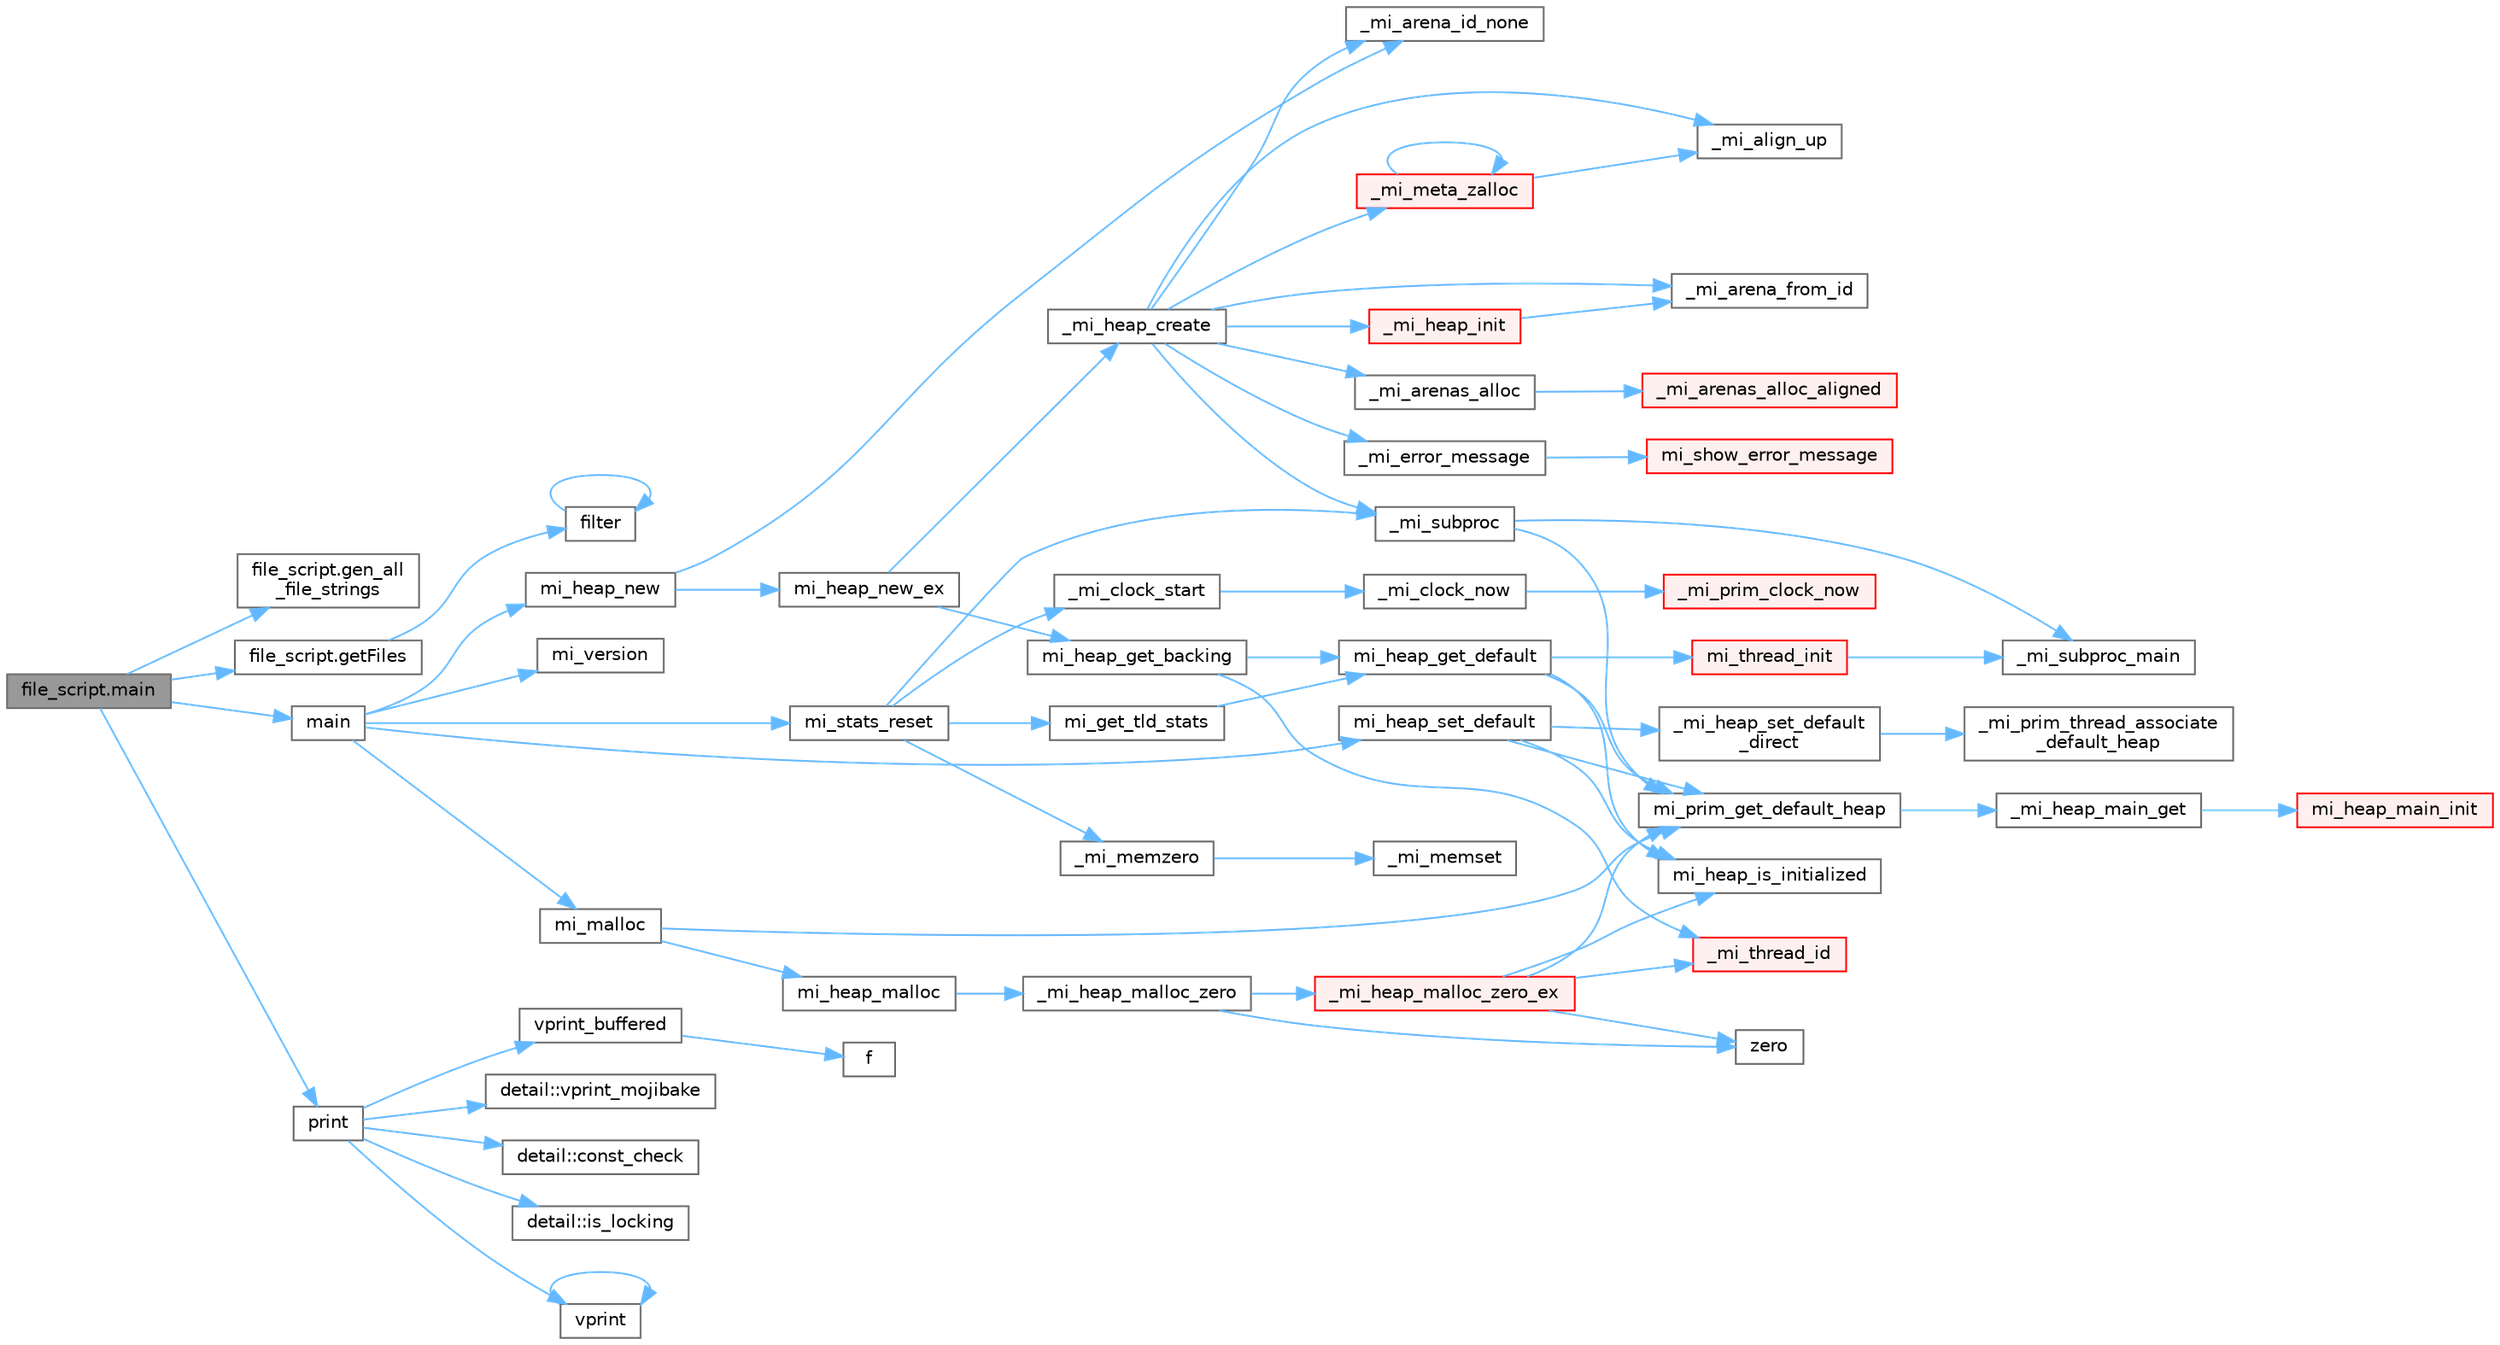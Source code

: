 digraph "file_script.main"
{
 // LATEX_PDF_SIZE
  bgcolor="transparent";
  edge [fontname=Helvetica,fontsize=10,labelfontname=Helvetica,labelfontsize=10];
  node [fontname=Helvetica,fontsize=10,shape=box,height=0.2,width=0.4];
  rankdir="LR";
  Node1 [id="Node000001",label="file_script.main",height=0.2,width=0.4,color="gray40", fillcolor="grey60", style="filled", fontcolor="black",tooltip=" "];
  Node1 -> Node2 [id="edge1_Node000001_Node000002",color="steelblue1",style="solid",tooltip=" "];
  Node2 [id="Node000002",label="file_script.gen_all\l_file_strings",height=0.2,width=0.4,color="grey40", fillcolor="white", style="filled",URL="$namespacefile__script.html#a08f9af2fe77d9ec528018ac2ab7cba37",tooltip=" "];
  Node1 -> Node3 [id="edge2_Node000001_Node000003",color="steelblue1",style="solid",tooltip=" "];
  Node3 [id="Node000003",label="file_script.getFiles",height=0.2,width=0.4,color="grey40", fillcolor="white", style="filled",URL="$namespacefile__script.html#a6ad547104564a969851bbeb5f819f3df",tooltip=" "];
  Node3 -> Node4 [id="edge3_Node000003_Node000004",color="steelblue1",style="solid",tooltip=" "];
  Node4 [id="Node000004",label="filter",height=0.2,width=0.4,color="grey40", fillcolor="white", style="filled",URL="$spine-cocos2dx_8cpp.html#ae976ff2ddeccb72b53e8f53775044589",tooltip=" "];
  Node4 -> Node4 [id="edge4_Node000004_Node000004",color="steelblue1",style="solid",tooltip=" "];
  Node1 -> Node5 [id="edge5_Node000001_Node000005",color="steelblue1",style="solid",tooltip=" "];
  Node5 [id="Node000005",label="main",height=0.2,width=0.4,color="grey40", fillcolor="white", style="filled",URL="$main-override-static_8c.html#ae66f6b31b5ad750f1fe042a706a4e3d4",tooltip=" "];
  Node5 -> Node6 [id="edge6_Node000005_Node000006",color="steelblue1",style="solid",tooltip=" "];
  Node6 [id="Node000006",label="mi_heap_new",height=0.2,width=0.4,color="grey40", fillcolor="white", style="filled",URL="$group__heap.html#gaa718bb226ec0546ba6d1b6cb32179f3a",tooltip="Create a new heap that can be used for allocation."];
  Node6 -> Node7 [id="edge7_Node000006_Node000007",color="steelblue1",style="solid",tooltip=" "];
  Node7 [id="Node000007",label="_mi_arena_id_none",height=0.2,width=0.4,color="grey40", fillcolor="white", style="filled",URL="$arena_8c.html#a3f182e53b3afc059fe50cb4ad6756dc1",tooltip=" "];
  Node6 -> Node8 [id="edge8_Node000006_Node000008",color="steelblue1",style="solid",tooltip=" "];
  Node8 [id="Node000008",label="mi_heap_new_ex",height=0.2,width=0.4,color="grey40", fillcolor="white", style="filled",URL="$group__extended.html#ga3ae360583f4351aa5267ee7e43008faf",tooltip="Create a new heap"];
  Node8 -> Node9 [id="edge9_Node000008_Node000009",color="steelblue1",style="solid",tooltip=" "];
  Node9 [id="Node000009",label="_mi_heap_create",height=0.2,width=0.4,color="grey40", fillcolor="white", style="filled",URL="$heap_8c.html#ab157bb90e19404331b916893a0ad27a2",tooltip=" "];
  Node9 -> Node10 [id="edge10_Node000009_Node000010",color="steelblue1",style="solid",tooltip=" "];
  Node10 [id="Node000010",label="_mi_align_up",height=0.2,width=0.4,color="grey40", fillcolor="white", style="filled",URL="$_e_a_s_t_l_2packages_2mimalloc_2include_2mimalloc_2internal_8h.html#a7f35944d44d8a16365072023dd19e0da",tooltip=" "];
  Node9 -> Node11 [id="edge11_Node000009_Node000011",color="steelblue1",style="solid",tooltip=" "];
  Node11 [id="Node000011",label="_mi_arena_from_id",height=0.2,width=0.4,color="grey40", fillcolor="white", style="filled",URL="$arena_8c.html#a3b9deaaeb6e6725448b686d3025260ef",tooltip=" "];
  Node9 -> Node7 [id="edge12_Node000009_Node000007",color="steelblue1",style="solid",tooltip=" "];
  Node9 -> Node12 [id="edge13_Node000009_Node000012",color="steelblue1",style="solid",tooltip=" "];
  Node12 [id="Node000012",label="_mi_arenas_alloc",height=0.2,width=0.4,color="grey40", fillcolor="white", style="filled",URL="$arena_8c.html#aef9cc60b19204b141072ef923ee3d76f",tooltip=" "];
  Node12 -> Node13 [id="edge14_Node000012_Node000013",color="steelblue1",style="solid",tooltip=" "];
  Node13 [id="Node000013",label="_mi_arenas_alloc_aligned",height=0.2,width=0.4,color="red", fillcolor="#FFF0F0", style="filled",URL="$arena_8c.html#ac3ca9c0300ae2a2e700ec85ebe85d461",tooltip=" "];
  Node9 -> Node150 [id="edge15_Node000009_Node000150",color="steelblue1",style="solid",tooltip=" "];
  Node150 [id="Node000150",label="_mi_error_message",height=0.2,width=0.4,color="grey40", fillcolor="white", style="filled",URL="$options_8c.html#a2bebc073bcaac71658e57bb260c2e426",tooltip=" "];
  Node150 -> Node151 [id="edge16_Node000150_Node000151",color="steelblue1",style="solid",tooltip=" "];
  Node151 [id="Node000151",label="mi_show_error_message",height=0.2,width=0.4,color="red", fillcolor="#FFF0F0", style="filled",URL="$options_8c.html#a025f32c63014753e87fd7a579d2bb8aa",tooltip=" "];
  Node9 -> Node252 [id="edge17_Node000009_Node000252",color="steelblue1",style="solid",tooltip=" "];
  Node252 [id="Node000252",label="_mi_heap_init",height=0.2,width=0.4,color="red", fillcolor="#FFF0F0", style="filled",URL="$heap_8c.html#a699ed0543c15171845b3778021c7d1c2",tooltip=" "];
  Node252 -> Node11 [id="edge18_Node000252_Node000011",color="steelblue1",style="solid",tooltip=" "];
  Node9 -> Node257 [id="edge19_Node000009_Node000257",color="steelblue1",style="solid",tooltip=" "];
  Node257 [id="Node000257",label="_mi_meta_zalloc",height=0.2,width=0.4,color="red", fillcolor="#FFF0F0", style="filled",URL="$arena-meta_8c.html#a31a659497b10a801687c27c99ab780ae",tooltip=" "];
  Node257 -> Node10 [id="edge20_Node000257_Node000010",color="steelblue1",style="solid",tooltip=" "];
  Node257 -> Node257 [id="edge21_Node000257_Node000257",color="steelblue1",style="solid",tooltip=" "];
  Node9 -> Node113 [id="edge22_Node000009_Node000113",color="steelblue1",style="solid",tooltip=" "];
  Node113 [id="Node000113",label="_mi_subproc",height=0.2,width=0.4,color="grey40", fillcolor="white", style="filled",URL="$_e_a_s_t_l_2packages_2mimalloc_2src_2init_8c.html#ad7ba0b811f08490a3e64e9a7b3a03486",tooltip=" "];
  Node113 -> Node114 [id="edge23_Node000113_Node000114",color="steelblue1",style="solid",tooltip=" "];
  Node114 [id="Node000114",label="_mi_subproc_main",height=0.2,width=0.4,color="grey40", fillcolor="white", style="filled",URL="$_e_a_s_t_l_2packages_2mimalloc_2src_2init_8c.html#ab41c4f33f8195e6f62d943dc4d0a8d8a",tooltip=" "];
  Node113 -> Node115 [id="edge24_Node000113_Node000115",color="steelblue1",style="solid",tooltip=" "];
  Node115 [id="Node000115",label="mi_prim_get_default_heap",height=0.2,width=0.4,color="grey40", fillcolor="white", style="filled",URL="$prim_8h.html#a986e62564728229db3ccecbd6e97fd98",tooltip=" "];
  Node115 -> Node116 [id="edge25_Node000115_Node000116",color="steelblue1",style="solid",tooltip=" "];
  Node116 [id="Node000116",label="_mi_heap_main_get",height=0.2,width=0.4,color="grey40", fillcolor="white", style="filled",URL="$_e_a_s_t_l_2packages_2mimalloc_2src_2init_8c.html#a1feeb4148fb048caf23361152895a55c",tooltip=" "];
  Node116 -> Node117 [id="edge26_Node000116_Node000117",color="steelblue1",style="solid",tooltip=" "];
  Node117 [id="Node000117",label="mi_heap_main_init",height=0.2,width=0.4,color="red", fillcolor="#FFF0F0", style="filled",URL="$_e_a_s_t_l_2packages_2mimalloc_2src_2init_8c.html#a5d8b12ae7942ecf3eb4e8ffd313a263a",tooltip=" "];
  Node8 -> Node262 [id="edge27_Node000008_Node000262",color="steelblue1",style="solid",tooltip=" "];
  Node262 [id="Node000262",label="mi_heap_get_backing",height=0.2,width=0.4,color="grey40", fillcolor="white", style="filled",URL="$group__heap.html#gac6ac9f0e7be9ab4ff70acfc8dad1235a",tooltip=" "];
  Node262 -> Node48 [id="edge28_Node000262_Node000048",color="steelblue1",style="solid",tooltip=" "];
  Node48 [id="Node000048",label="_mi_thread_id",height=0.2,width=0.4,color="red", fillcolor="#FFF0F0", style="filled",URL="$_e_a_s_t_l_2packages_2mimalloc_2src_2init_8c.html#a43068a36d7dea6ccf1e3558a27e22993",tooltip=" "];
  Node262 -> Node263 [id="edge29_Node000262_Node000263",color="steelblue1",style="solid",tooltip=" "];
  Node263 [id="Node000263",label="mi_heap_get_default",height=0.2,width=0.4,color="grey40", fillcolor="white", style="filled",URL="$group__heap.html#ga14c667a6e2c5d28762d8cb7d4e057909",tooltip=" "];
  Node263 -> Node264 [id="edge30_Node000263_Node000264",color="steelblue1",style="solid",tooltip=" "];
  Node264 [id="Node000264",label="mi_heap_is_initialized",height=0.2,width=0.4,color="grey40", fillcolor="white", style="filled",URL="$_e_a_s_t_l_2packages_2mimalloc_2include_2mimalloc_2internal_8h.html#a320c7d8a15c57974d3b105558a2a55e6",tooltip=" "];
  Node263 -> Node115 [id="edge31_Node000263_Node000115",color="steelblue1",style="solid",tooltip=" "];
  Node263 -> Node265 [id="edge32_Node000263_Node000265",color="steelblue1",style="solid",tooltip=" "];
  Node265 [id="Node000265",label="mi_thread_init",height=0.2,width=0.4,color="red", fillcolor="#FFF0F0", style="filled",URL="$group__extended.html#gaf8e73efc2cbca9ebfdfb166983a04c17",tooltip=" "];
  Node265 -> Node114 [id="edge33_Node000265_Node000114",color="steelblue1",style="solid",tooltip=" "];
  Node5 -> Node305 [id="edge34_Node000005_Node000305",color="steelblue1",style="solid",tooltip=" "];
  Node305 [id="Node000305",label="mi_heap_set_default",height=0.2,width=0.4,color="grey40", fillcolor="white", style="filled",URL="$group__heap.html#ga349b677dec7da5eacdbc7a385bd62a4a",tooltip=" "];
  Node305 -> Node267 [id="edge35_Node000305_Node000267",color="steelblue1",style="solid",tooltip=" "];
  Node267 [id="Node000267",label="_mi_heap_set_default\l_direct",height=0.2,width=0.4,color="grey40", fillcolor="white", style="filled",URL="$_e_a_s_t_l_2packages_2mimalloc_2src_2init_8c.html#a96662339b7c5ce88bc64ce34ac3afd62",tooltip=" "];
  Node267 -> Node268 [id="edge36_Node000267_Node000268",color="steelblue1",style="solid",tooltip=" "];
  Node268 [id="Node000268",label="_mi_prim_thread_associate\l_default_heap",height=0.2,width=0.4,color="grey40", fillcolor="white", style="filled",URL="$windows_2prim_8c.html#a14b6be498e17cdf74c6b5cb38c2ec306",tooltip=" "];
  Node305 -> Node264 [id="edge37_Node000305_Node000264",color="steelblue1",style="solid",tooltip=" "];
  Node305 -> Node115 [id="edge38_Node000305_Node000115",color="steelblue1",style="solid",tooltip=" "];
  Node5 -> Node306 [id="edge39_Node000005_Node000306",color="steelblue1",style="solid",tooltip=" "];
  Node306 [id="Node000306",label="mi_malloc",height=0.2,width=0.4,color="grey40", fillcolor="white", style="filled",URL="$group__malloc.html#gae1dd97b542420c87ae085e822b1229e8",tooltip=" "];
  Node306 -> Node307 [id="edge40_Node000306_Node000307",color="steelblue1",style="solid",tooltip=" "];
  Node307 [id="Node000307",label="mi_heap_malloc",height=0.2,width=0.4,color="grey40", fillcolor="white", style="filled",URL="$group__heap.html#gab374e206c7034e0d899fb934e4f4a863",tooltip=" "];
  Node307 -> Node308 [id="edge41_Node000307_Node000308",color="steelblue1",style="solid",tooltip=" "];
  Node308 [id="Node000308",label="_mi_heap_malloc_zero",height=0.2,width=0.4,color="grey40", fillcolor="white", style="filled",URL="$alloc_8c.html#a4f6dd9bc8d4e47e98566ee77883d703e",tooltip=" "];
  Node308 -> Node309 [id="edge42_Node000308_Node000309",color="steelblue1",style="solid",tooltip=" "];
  Node309 [id="Node000309",label="_mi_heap_malloc_zero_ex",height=0.2,width=0.4,color="red", fillcolor="#FFF0F0", style="filled",URL="$alloc_8c.html#a834d11c48c89145e6844b786afa5b7f1",tooltip=" "];
  Node309 -> Node48 [id="edge43_Node000309_Node000048",color="steelblue1",style="solid",tooltip=" "];
  Node309 -> Node264 [id="edge44_Node000309_Node000264",color="steelblue1",style="solid",tooltip=" "];
  Node309 -> Node115 [id="edge45_Node000309_Node000115",color="steelblue1",style="solid",tooltip=" "];
  Node309 -> Node286 [id="edge46_Node000309_Node000286",color="steelblue1",style="solid",tooltip=" "];
  Node286 [id="Node000286",label="zero",height=0.2,width=0.4,color="grey40", fillcolor="white", style="filled",URL="$svd__common_8h.html#a4a86f5596ff1afa9113ff6cc07a60453",tooltip=" "];
  Node308 -> Node286 [id="edge47_Node000308_Node000286",color="steelblue1",style="solid",tooltip=" "];
  Node306 -> Node115 [id="edge48_Node000306_Node000115",color="steelblue1",style="solid",tooltip=" "];
  Node5 -> Node303 [id="edge49_Node000005_Node000303",color="steelblue1",style="solid",tooltip=" "];
  Node303 [id="Node000303",label="mi_stats_reset",height=0.2,width=0.4,color="grey40", fillcolor="white", style="filled",URL="$group__extended.html#ga3bb8468b8cfcc6e2a61d98aee85c5f99",tooltip="Reset statistics."];
  Node303 -> Node296 [id="edge50_Node000303_Node000296",color="steelblue1",style="solid",tooltip=" "];
  Node296 [id="Node000296",label="_mi_clock_start",height=0.2,width=0.4,color="grey40", fillcolor="white", style="filled",URL="$stats_8c.html#a3b13638e7aabe56a25fcdf09deefee42",tooltip=" "];
  Node296 -> Node295 [id="edge51_Node000296_Node000295",color="steelblue1",style="solid",tooltip=" "];
  Node295 [id="Node000295",label="_mi_clock_now",height=0.2,width=0.4,color="grey40", fillcolor="white", style="filled",URL="$stats_8c.html#a93c8529a1e3131fd656d6d3fa42198ee",tooltip=" "];
  Node295 -> Node128 [id="edge52_Node000295_Node000128",color="steelblue1",style="solid",tooltip=" "];
  Node128 [id="Node000128",label="_mi_prim_clock_now",height=0.2,width=0.4,color="red", fillcolor="#FFF0F0", style="filled",URL="$windows_2prim_8c.html#a9a1effe54aac3a8c248f0eceea1d5b63",tooltip=" "];
  Node303 -> Node134 [id="edge53_Node000303_Node000134",color="steelblue1",style="solid",tooltip=" "];
  Node134 [id="Node000134",label="_mi_memzero",height=0.2,width=0.4,color="grey40", fillcolor="white", style="filled",URL="$_e_a_s_t_l_2packages_2mimalloc_2include_2mimalloc_2internal_8h.html#a621a19b2339e1a1d23f8bc1a96eb3b54",tooltip=" "];
  Node134 -> Node135 [id="edge54_Node000134_Node000135",color="steelblue1",style="solid",tooltip=" "];
  Node135 [id="Node000135",label="_mi_memset",height=0.2,width=0.4,color="grey40", fillcolor="white", style="filled",URL="$_e_a_s_t_l_2packages_2mimalloc_2include_2mimalloc_2internal_8h.html#ae042f084f894809035813d45e3c43561",tooltip=" "];
  Node303 -> Node113 [id="edge55_Node000303_Node000113",color="steelblue1",style="solid",tooltip=" "];
  Node303 -> Node304 [id="edge56_Node000303_Node000304",color="steelblue1",style="solid",tooltip=" "];
  Node304 [id="Node000304",label="mi_get_tld_stats",height=0.2,width=0.4,color="grey40", fillcolor="white", style="filled",URL="$stats_8c.html#a0a1d15603c93612dc2c610ca37c433db",tooltip=" "];
  Node304 -> Node263 [id="edge57_Node000304_Node000263",color="steelblue1",style="solid",tooltip=" "];
  Node5 -> Node477 [id="edge58_Node000005_Node000477",color="steelblue1",style="solid",tooltip=" "];
  Node477 [id="Node000477",label="mi_version",height=0.2,width=0.4,color="grey40", fillcolor="white", style="filled",URL="$options_8c.html#ae9ddddcf14a58d0224ef3c8778e5b057",tooltip=" "];
  Node1 -> Node478 [id="edge59_Node000001_Node000478",color="steelblue1",style="solid",tooltip=" "];
  Node478 [id="Node000478",label="print",height=0.2,width=0.4,color="grey40", fillcolor="white", style="filled",URL="$runtime_2spdlog_2include_2spdlog_2fmt_2bundled_2base_8h.html#a59025bfaf390e425b4e274c966a77557",tooltip=" "];
  Node478 -> Node479 [id="edge60_Node000478_Node000479",color="steelblue1",style="solid",tooltip=" "];
  Node479 [id="Node000479",label="detail::const_check",height=0.2,width=0.4,color="grey40", fillcolor="white", style="filled",URL="$namespacedetail.html#a8a0f6a5093c0390e04f2d2091e0a42e0",tooltip=" "];
  Node478 -> Node480 [id="edge61_Node000478_Node000480",color="steelblue1",style="solid",tooltip=" "];
  Node480 [id="Node000480",label="detail::is_locking",height=0.2,width=0.4,color="grey40", fillcolor="white", style="filled",URL="$namespacedetail.html#a0dc7ed966c3ead3db768720aa1491ed3",tooltip=" "];
  Node478 -> Node481 [id="edge62_Node000478_Node000481",color="steelblue1",style="solid",tooltip=" "];
  Node481 [id="Node000481",label="vprint",height=0.2,width=0.4,color="grey40", fillcolor="white", style="filled",URL="$format-inl_8h.html#a29a58b2977415d9cff8394b7a3a873e8",tooltip=" "];
  Node481 -> Node481 [id="edge63_Node000481_Node000481",color="steelblue1",style="solid",tooltip=" "];
  Node478 -> Node482 [id="edge64_Node000478_Node000482",color="steelblue1",style="solid",tooltip=" "];
  Node482 [id="Node000482",label="vprint_buffered",height=0.2,width=0.4,color="grey40", fillcolor="white", style="filled",URL="$runtime_2spdlog_2include_2spdlog_2fmt_2bundled_2base_8h.html#ae0f9ca78d021b5a5c5b0d29d84ba03be",tooltip=" "];
  Node482 -> Node130 [id="edge65_Node000482_Node000130",color="steelblue1",style="solid",tooltip=" "];
  Node130 [id="Node000130",label="f",height=0.2,width=0.4,color="grey40", fillcolor="white", style="filled",URL="$cxx11__tensor__map_8cpp.html#a7f507fea02198f6cb81c86640c7b1a4e",tooltip=" "];
  Node478 -> Node483 [id="edge66_Node000478_Node000483",color="steelblue1",style="solid",tooltip=" "];
  Node483 [id="Node000483",label="detail::vprint_mojibake",height=0.2,width=0.4,color="grey40", fillcolor="white", style="filled",URL="$namespacedetail.html#a221a2d9f305ca94bbb0e1d5e6a5a1c76",tooltip=" "];
}
